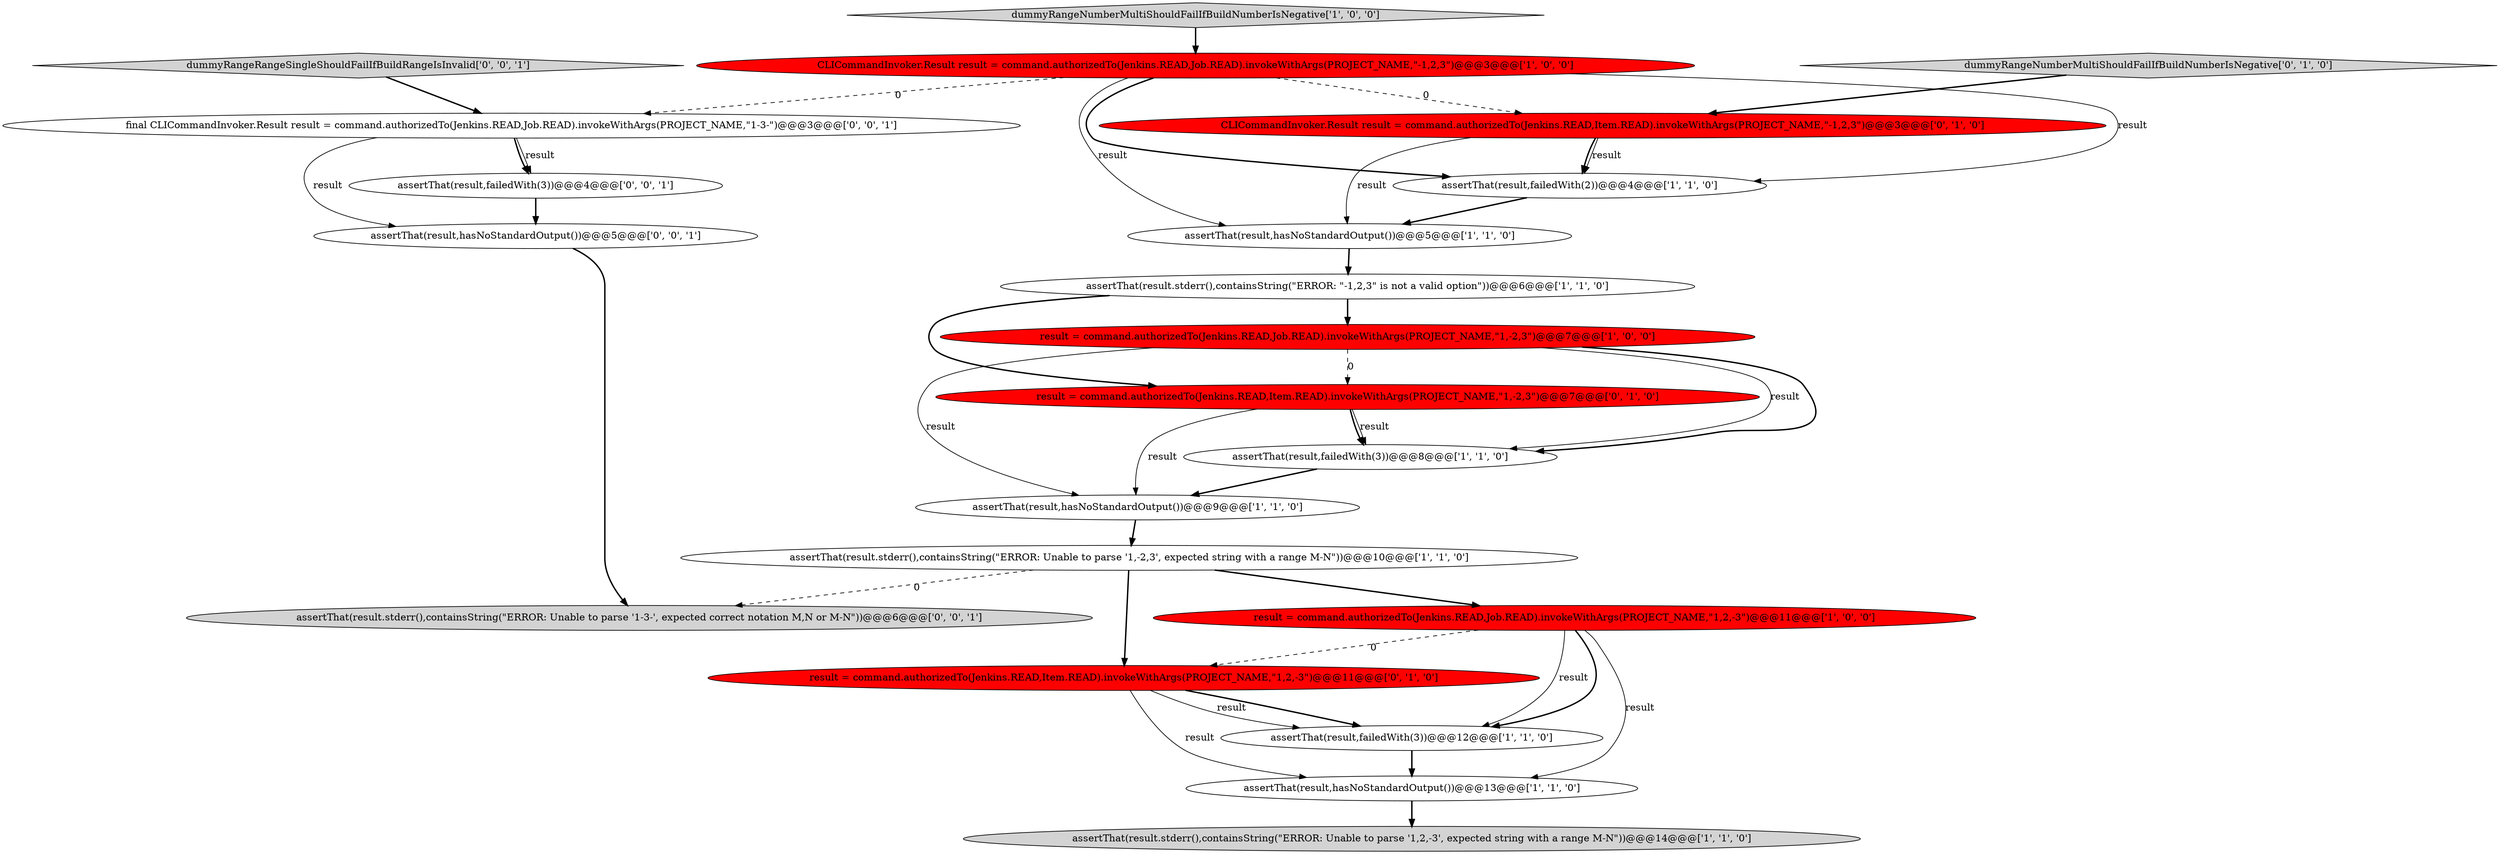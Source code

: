 digraph {
16 [style = filled, label = "result = command.authorizedTo(Jenkins.READ,Item.READ).invokeWithArgs(PROJECT_NAME,\"1,-2,3\")@@@7@@@['0', '1', '0']", fillcolor = red, shape = ellipse image = "AAA1AAABBB2BBB"];
7 [style = filled, label = "assertThat(result,failedWith(3))@@@12@@@['1', '1', '0']", fillcolor = white, shape = ellipse image = "AAA0AAABBB1BBB"];
15 [style = filled, label = "dummyRangeNumberMultiShouldFailIfBuildNumberIsNegative['0', '1', '0']", fillcolor = lightgray, shape = diamond image = "AAA0AAABBB2BBB"];
9 [style = filled, label = "assertThat(result,failedWith(2))@@@4@@@['1', '1', '0']", fillcolor = white, shape = ellipse image = "AAA0AAABBB1BBB"];
8 [style = filled, label = "assertThat(result,hasNoStandardOutput())@@@13@@@['1', '1', '0']", fillcolor = white, shape = ellipse image = "AAA0AAABBB1BBB"];
1 [style = filled, label = "result = command.authorizedTo(Jenkins.READ,Job.READ).invokeWithArgs(PROJECT_NAME,\"1,-2,3\")@@@7@@@['1', '0', '0']", fillcolor = red, shape = ellipse image = "AAA1AAABBB1BBB"];
14 [style = filled, label = "result = command.authorizedTo(Jenkins.READ,Item.READ).invokeWithArgs(PROJECT_NAME,\"1,2,-3\")@@@11@@@['0', '1', '0']", fillcolor = red, shape = ellipse image = "AAA1AAABBB2BBB"];
12 [style = filled, label = "assertThat(result.stderr(),containsString(\"ERROR: \"-1,2,3\" is not a valid option\"))@@@6@@@['1', '1', '0']", fillcolor = white, shape = ellipse image = "AAA0AAABBB1BBB"];
20 [style = filled, label = "assertThat(result,hasNoStandardOutput())@@@5@@@['0', '0', '1']", fillcolor = white, shape = ellipse image = "AAA0AAABBB3BBB"];
4 [style = filled, label = "assertThat(result.stderr(),containsString(\"ERROR: Unable to parse '1,-2,3', expected string with a range M-N\"))@@@10@@@['1', '1', '0']", fillcolor = white, shape = ellipse image = "AAA0AAABBB1BBB"];
21 [style = filled, label = "final CLICommandInvoker.Result result = command.authorizedTo(Jenkins.READ,Job.READ).invokeWithArgs(PROJECT_NAME,\"1-3-\")@@@3@@@['0', '0', '1']", fillcolor = white, shape = ellipse image = "AAA0AAABBB3BBB"];
6 [style = filled, label = "assertThat(result.stderr(),containsString(\"ERROR: Unable to parse '1,2,-3', expected string with a range M-N\"))@@@14@@@['1', '1', '0']", fillcolor = lightgray, shape = ellipse image = "AAA0AAABBB1BBB"];
18 [style = filled, label = "assertThat(result.stderr(),containsString(\"ERROR: Unable to parse '1-3-', expected correct notation M,N or M-N\"))@@@6@@@['0', '0', '1']", fillcolor = lightgray, shape = ellipse image = "AAA0AAABBB3BBB"];
17 [style = filled, label = "assertThat(result,failedWith(3))@@@4@@@['0', '0', '1']", fillcolor = white, shape = ellipse image = "AAA0AAABBB3BBB"];
10 [style = filled, label = "assertThat(result,failedWith(3))@@@8@@@['1', '1', '0']", fillcolor = white, shape = ellipse image = "AAA0AAABBB1BBB"];
19 [style = filled, label = "dummyRangeRangeSingleShouldFailIfBuildRangeIsInvalid['0', '0', '1']", fillcolor = lightgray, shape = diamond image = "AAA0AAABBB3BBB"];
11 [style = filled, label = "assertThat(result,hasNoStandardOutput())@@@9@@@['1', '1', '0']", fillcolor = white, shape = ellipse image = "AAA0AAABBB1BBB"];
13 [style = filled, label = "CLICommandInvoker.Result result = command.authorizedTo(Jenkins.READ,Item.READ).invokeWithArgs(PROJECT_NAME,\"-1,2,3\")@@@3@@@['0', '1', '0']", fillcolor = red, shape = ellipse image = "AAA1AAABBB2BBB"];
3 [style = filled, label = "dummyRangeNumberMultiShouldFailIfBuildNumberIsNegative['1', '0', '0']", fillcolor = lightgray, shape = diamond image = "AAA0AAABBB1BBB"];
5 [style = filled, label = "assertThat(result,hasNoStandardOutput())@@@5@@@['1', '1', '0']", fillcolor = white, shape = ellipse image = "AAA0AAABBB1BBB"];
0 [style = filled, label = "CLICommandInvoker.Result result = command.authorizedTo(Jenkins.READ,Job.READ).invokeWithArgs(PROJECT_NAME,\"-1,2,3\")@@@3@@@['1', '0', '0']", fillcolor = red, shape = ellipse image = "AAA1AAABBB1BBB"];
2 [style = filled, label = "result = command.authorizedTo(Jenkins.READ,Job.READ).invokeWithArgs(PROJECT_NAME,\"1,2,-3\")@@@11@@@['1', '0', '0']", fillcolor = red, shape = ellipse image = "AAA1AAABBB1BBB"];
4->18 [style = dashed, label="0"];
0->9 [style = bold, label=""];
16->11 [style = solid, label="result"];
4->14 [style = bold, label=""];
15->13 [style = bold, label=""];
16->10 [style = bold, label=""];
2->8 [style = solid, label="result"];
11->4 [style = bold, label=""];
21->17 [style = solid, label="result"];
16->10 [style = solid, label="result"];
8->6 [style = bold, label=""];
12->16 [style = bold, label=""];
4->2 [style = bold, label=""];
7->8 [style = bold, label=""];
12->1 [style = bold, label=""];
2->7 [style = solid, label="result"];
3->0 [style = bold, label=""];
1->10 [style = solid, label="result"];
14->7 [style = bold, label=""];
21->20 [style = solid, label="result"];
0->9 [style = solid, label="result"];
20->18 [style = bold, label=""];
13->9 [style = solid, label="result"];
2->14 [style = dashed, label="0"];
5->12 [style = bold, label=""];
14->7 [style = solid, label="result"];
14->8 [style = solid, label="result"];
13->5 [style = solid, label="result"];
1->11 [style = solid, label="result"];
1->16 [style = dashed, label="0"];
0->21 [style = dashed, label="0"];
0->5 [style = solid, label="result"];
0->13 [style = dashed, label="0"];
9->5 [style = bold, label=""];
13->9 [style = bold, label=""];
2->7 [style = bold, label=""];
1->10 [style = bold, label=""];
21->17 [style = bold, label=""];
17->20 [style = bold, label=""];
10->11 [style = bold, label=""];
19->21 [style = bold, label=""];
}
